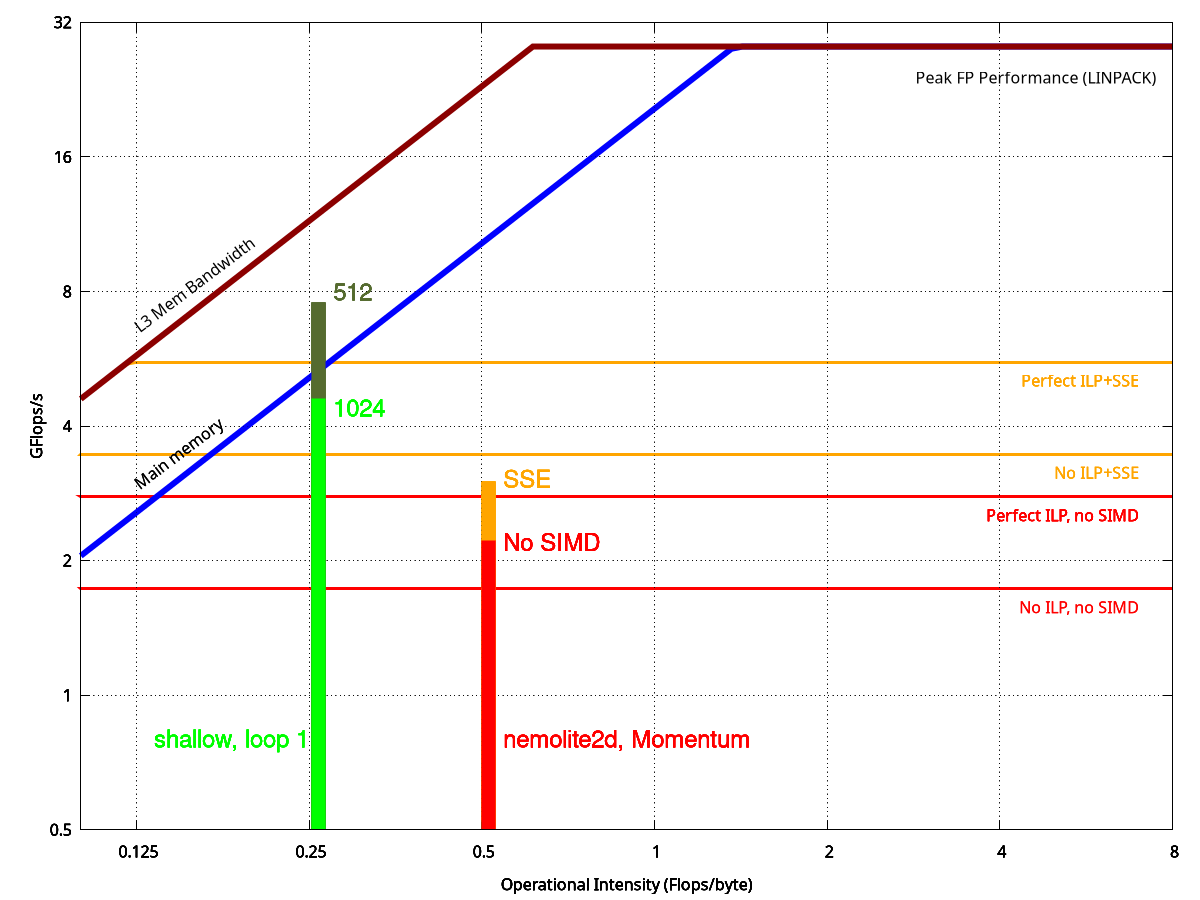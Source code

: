 # initial config
set term postscript eps enhanced color "Helvetica" 18
set output 'roofline.eps'
#set term pngcairo dashed
#set output 'roofline.png'

set nokey
set grid layerdefault   linetype 0 linewidth 1.000,  linetype 0 linewidth 1.000

set xlabel "Operational Intensity (Flops/byte)"
set ylabel "GFlops/s" offset 2,0

# sets log base 2 scale for both axes
set logscale x 2
set logscale y 2

# label offsets
L_MEM_X=0.125
L_MEM_ANG=37

# range of each axis
MAX_X=8
MIN_Y=0.5
MAX_Y=32
set xrange [0.1:MAX_X]
set yrange [MIN_Y:MAX_Y]

# Kernel constants
# First loop nest of shallow has AI = 0.3 FLOP/byte
# Counting bytes from cache lines (i.e. 64 bytes per reference instead
# of just 8 bytes for a d.p. word) it is:
SHALLOW_LOOP1_AI = 0.26
# u-momentum kernel of nemolite2d has AI = 0.44 FLOP/byte
# Counting bytes from cache lines it is:
#NEMOLITE_MOM_AI = 0.38
# Using measured FLOP count it is:
NEMOLITE_MOM_AI = 0.514

# CPU CONSTANTS
# For single core of Xeon E5-1620 v2 (my desktop), as measured with 
# the Intel MKL version of linpack. This is therefore using
# 256-bit AVX instructions (SIMD)
PEAK_GFLOPS=28.32
NUM_CORES=1

# Upper and lower bounds on performance of u-momentum kernel as
# obtained by analysing the DAG.
C_UMOM_PERFECT_ILP = 2.78
C_UMOM_NO_ILP = 1.73

# MEM CONSTANTS
# For single core of Xeon E5-1620 v2 (desktop) as measured with 
# the 'DAXPY' result of STREAM2. Units are GB/s.
PEAK_MEM_BW=20.5
PEAK_L3_BW=46.0
PEAK_L2_BW=61.0
PEAK_L1_BW=160.0


NUM_CHANNELS=2
# first ceiling, without multiple memory channels
C_NO_MULTI_CHANNEL	= NUM_CHANNELS

# FUNCTIONS
mem_roof(x,peak)= x * peak
cpu_roof	= PEAK_GFLOPS
min(x, y)	= (x < y) ? x : y
max(x, y)       = (x > y) ? x : y

PEAK_BW = max(PEAK_MEM_BW,PEAK_L3_BW)

cpu_ceiling(x, y)	= min(mem_roof(x,PEAK_BW), y)
mem_ceiling(x)		= min(x, PEAK_GFLOPS)
roofline(x, y)		= cpu_ceiling(x, y)


# LINE STYLES
LINE_ROOF=1
LINE_CEIL=2
LINE_LOOP1_512=3
LINE_LOOP1_1024=4
LINE_MOM_256=5
LINE_MOM_256_SSE=6
LINE_UMOM_CEIL=8
LINE_UMOM_SSE_CEIL=9

# Width of the vertical 'bars' at x=1
BAR_WIDTH = 14

set style line LINE_ROOF	lt 1 lw 6 lc rgb "#8B0000"
set style line LINE_CEIL	lt 1 lw 6 lc rgb "blue"
set style line LINE_UMOM_CEIL	lt 2 lw 3 lc rgb "red"
set style line LINE_UMOM_SSE_CEIL lt 2 lw 3 lc rgb "orange"

set style line LINE_LOOP1_512     lt 1 lc rgb "dark-olivegreen"
set style line LINE_LOOP1_1024    lt 1 lc rgb "green"
set style line LINE_MOM_256       lt 1 lc rgb "red"
set style line LINE_MOM_256_SSE   lt 1 lc rgb "orange"

# PLOTS
set multiplot

# Bars for measured individual kernel performance

# From Shallow with the Intel compiler

# Loop1 of shallow with 512^2 achieves 7.55 GFLOPS
set label 11 "shallow, loop 1" at SHALLOW_LOOP1_AI-0.01,0.8 front textcolor ls LINE_LOOP1_1024 font "Helvetica,18" right
set label 12 "512" at (SHALLOW_LOOP1_AI*1.06),8.0 front textcolor ls LINE_LOOP1_512 font "Helvetica,18"
set arrow from SHALLOW_LOOP1_AI,MIN_Y to SHALLOW_LOOP1_AI,7.55 nohead ls LINE_LOOP1_512 lw BAR_WIDTH

set label 13 "1024" at (SHALLOW_LOOP1_AI*1.06), 4.4 front textcolor ls LINE_LOOP1_1024 font "Helvetica,18"
# Loop1 of shallow with 1024^2 achieves 4.61 GFLOPS
set arrow from SHALLOW_LOOP1_AI,MIN_Y to SHALLOW_LOOP1_AI,4.61 nohead ls LINE_LOOP1_1024 lw BAR_WIDTH

# From Nemolite2D with Intel compiler (as that's the fastest)

set label 10 "nemolite2d, Momentum" at (NEMOLITE_MOM_AI*1.06),0.8 front textcolor ls LINE_MOM_256 font "Helvetica,18"
# 256 domain should fit within L3 cache
set label 14 "SSE" at (NEMOLITE_MOM_AI*1.06),3.05 front textcolor ls LINE_MOM_256_SSE font "Helvetica,18"
set arrow from NEMOLITE_MOM_AI,MIN_Y to NEMOLITE_MOM_AI,3.01 nohead ls LINE_MOM_256_SSE lw BAR_WIDTH

# 256 domain without SIMD
set label 24 "No SIMD" at (NEMOLITE_MOM_AI*1.06),2.2 front textcolor ls LINE_MOM_256 font "Helvetica,18"
set arrow from NEMOLITE_MOM_AI,MIN_Y to NEMOLITE_MOM_AI,2.216 nohead ls LINE_MOM_256 lw BAR_WIDTH

# CPU CEILINGS

# ILP and SIMD

# u-momentum upper bound (perfect ILP)
set label 20 "Perfect ILP, no SIMD" at (MAX_X-1),(C_UMOM_PERFECT_ILP/1.1) right textcolor ls LINE_UMOM_CEIL
plot cpu_ceiling(x, C_UMOM_PERFECT_ILP) ls LINE_UMOM_CEIL

# u-momentum lower bound (No ILP)
set label 21 "No ILP, no SIMD" at (MAX_X-1),(C_UMOM_NO_ILP/1.1) right textcolor ls LINE_UMOM_CEIL
plot cpu_ceiling(x, C_UMOM_NO_ILP) ls LINE_UMOM_CEIL

# u-momentum upper bound (perfect ILP) + perfect SSE
set label 22 "Perfect ILP+SSE" at (MAX_X-1),(2.0*C_UMOM_PERFECT_ILP/1.1) right textcolor ls LINE_UMOM_SSE_CEIL
plot cpu_ceiling(x, 2.0*C_UMOM_PERFECT_ILP) ls LINE_UMOM_SSE_CEIL

# u-momentum lower bound (No ILP) + perfect SSE
set label 21 "No ILP+SSE" at (MAX_X-1),(2.0*C_UMOM_NO_ILP/1.1) right textcolor ls LINE_UMOM_SSE_CEIL
plot cpu_ceiling(x, 2.0*C_UMOM_NO_ILP) ls LINE_UMOM_SSE_CEIL

# MEM CEILINGS

set label 8 "Main memory" at (L_MEM_X),(mem_roof(L_MEM_X,PEAK_MEM_BW)*1.15) rotate by L_MEM_ANG
plot mem_ceiling(mem_roof(x,PEAK_MEM_BW)) ls LINE_CEIL

# ROOFLINE
set label 1 "Peak FP Performance (LINPACK)" at (MAX_X-0.5),(PEAK_GFLOPS*0.85) right
set label 2 "L3 Mem Bandwidth" at L_MEM_X,mem_roof(L_MEM_X,PEAK_BW)*1.15 rotate by L_MEM_ANG
plot roofline(x, cpu_roof) ls LINE_ROOF

unset multiplot
